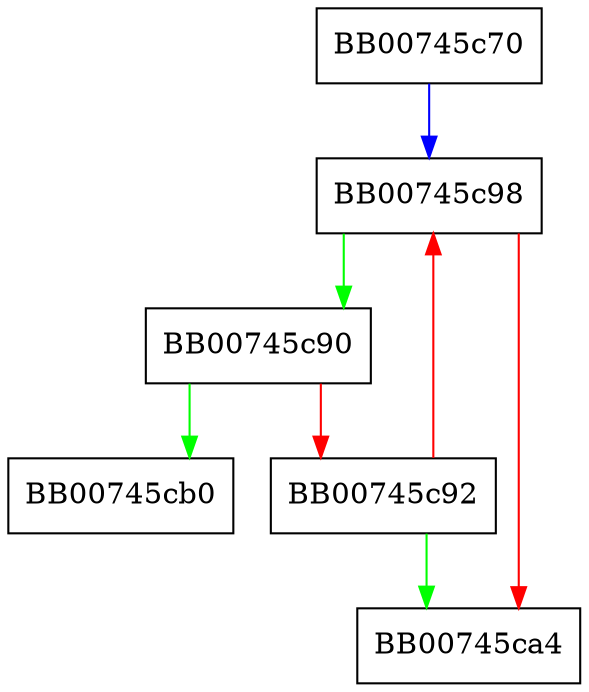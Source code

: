 digraph ossl_ed448_verify {
  node [shape="box"];
  graph [splines=ortho];
  BB00745c70 -> BB00745c98 [color="blue"];
  BB00745c90 -> BB00745cb0 [color="green"];
  BB00745c90 -> BB00745c92 [color="red"];
  BB00745c92 -> BB00745ca4 [color="green"];
  BB00745c92 -> BB00745c98 [color="red"];
  BB00745c98 -> BB00745c90 [color="green"];
  BB00745c98 -> BB00745ca4 [color="red"];
}